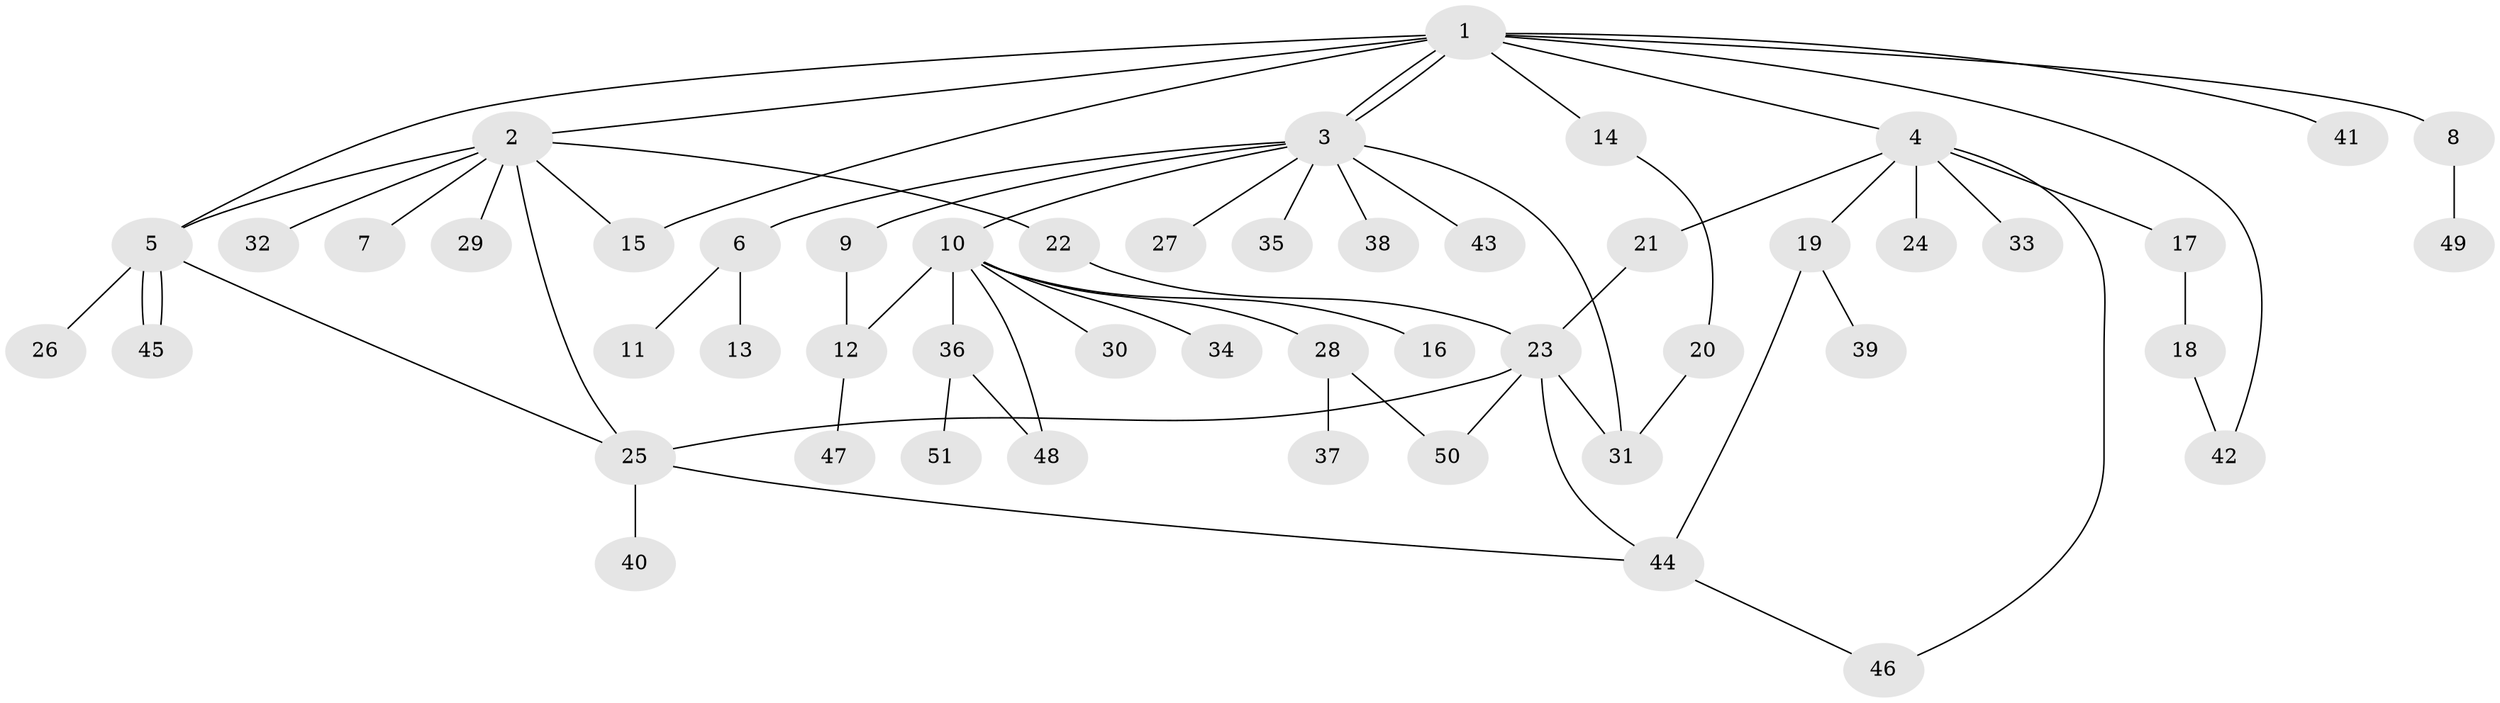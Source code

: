 // Generated by graph-tools (version 1.1) at 2025/01/03/09/25 03:01:42]
// undirected, 51 vertices, 66 edges
graph export_dot {
graph [start="1"]
  node [color=gray90,style=filled];
  1;
  2;
  3;
  4;
  5;
  6;
  7;
  8;
  9;
  10;
  11;
  12;
  13;
  14;
  15;
  16;
  17;
  18;
  19;
  20;
  21;
  22;
  23;
  24;
  25;
  26;
  27;
  28;
  29;
  30;
  31;
  32;
  33;
  34;
  35;
  36;
  37;
  38;
  39;
  40;
  41;
  42;
  43;
  44;
  45;
  46;
  47;
  48;
  49;
  50;
  51;
  1 -- 2;
  1 -- 3;
  1 -- 3;
  1 -- 4;
  1 -- 5;
  1 -- 8;
  1 -- 14;
  1 -- 15;
  1 -- 41;
  1 -- 42;
  2 -- 5;
  2 -- 7;
  2 -- 15;
  2 -- 22;
  2 -- 25;
  2 -- 29;
  2 -- 32;
  3 -- 6;
  3 -- 9;
  3 -- 10;
  3 -- 27;
  3 -- 31;
  3 -- 35;
  3 -- 38;
  3 -- 43;
  4 -- 17;
  4 -- 19;
  4 -- 21;
  4 -- 24;
  4 -- 33;
  4 -- 46;
  5 -- 25;
  5 -- 26;
  5 -- 45;
  5 -- 45;
  6 -- 11;
  6 -- 13;
  8 -- 49;
  9 -- 12;
  10 -- 12;
  10 -- 16;
  10 -- 28;
  10 -- 30;
  10 -- 34;
  10 -- 36;
  10 -- 48;
  12 -- 47;
  14 -- 20;
  17 -- 18;
  18 -- 42;
  19 -- 39;
  19 -- 44;
  20 -- 31;
  21 -- 23;
  22 -- 23;
  23 -- 25;
  23 -- 31;
  23 -- 44;
  23 -- 50;
  25 -- 40;
  25 -- 44;
  28 -- 37;
  28 -- 50;
  36 -- 48;
  36 -- 51;
  44 -- 46;
}
